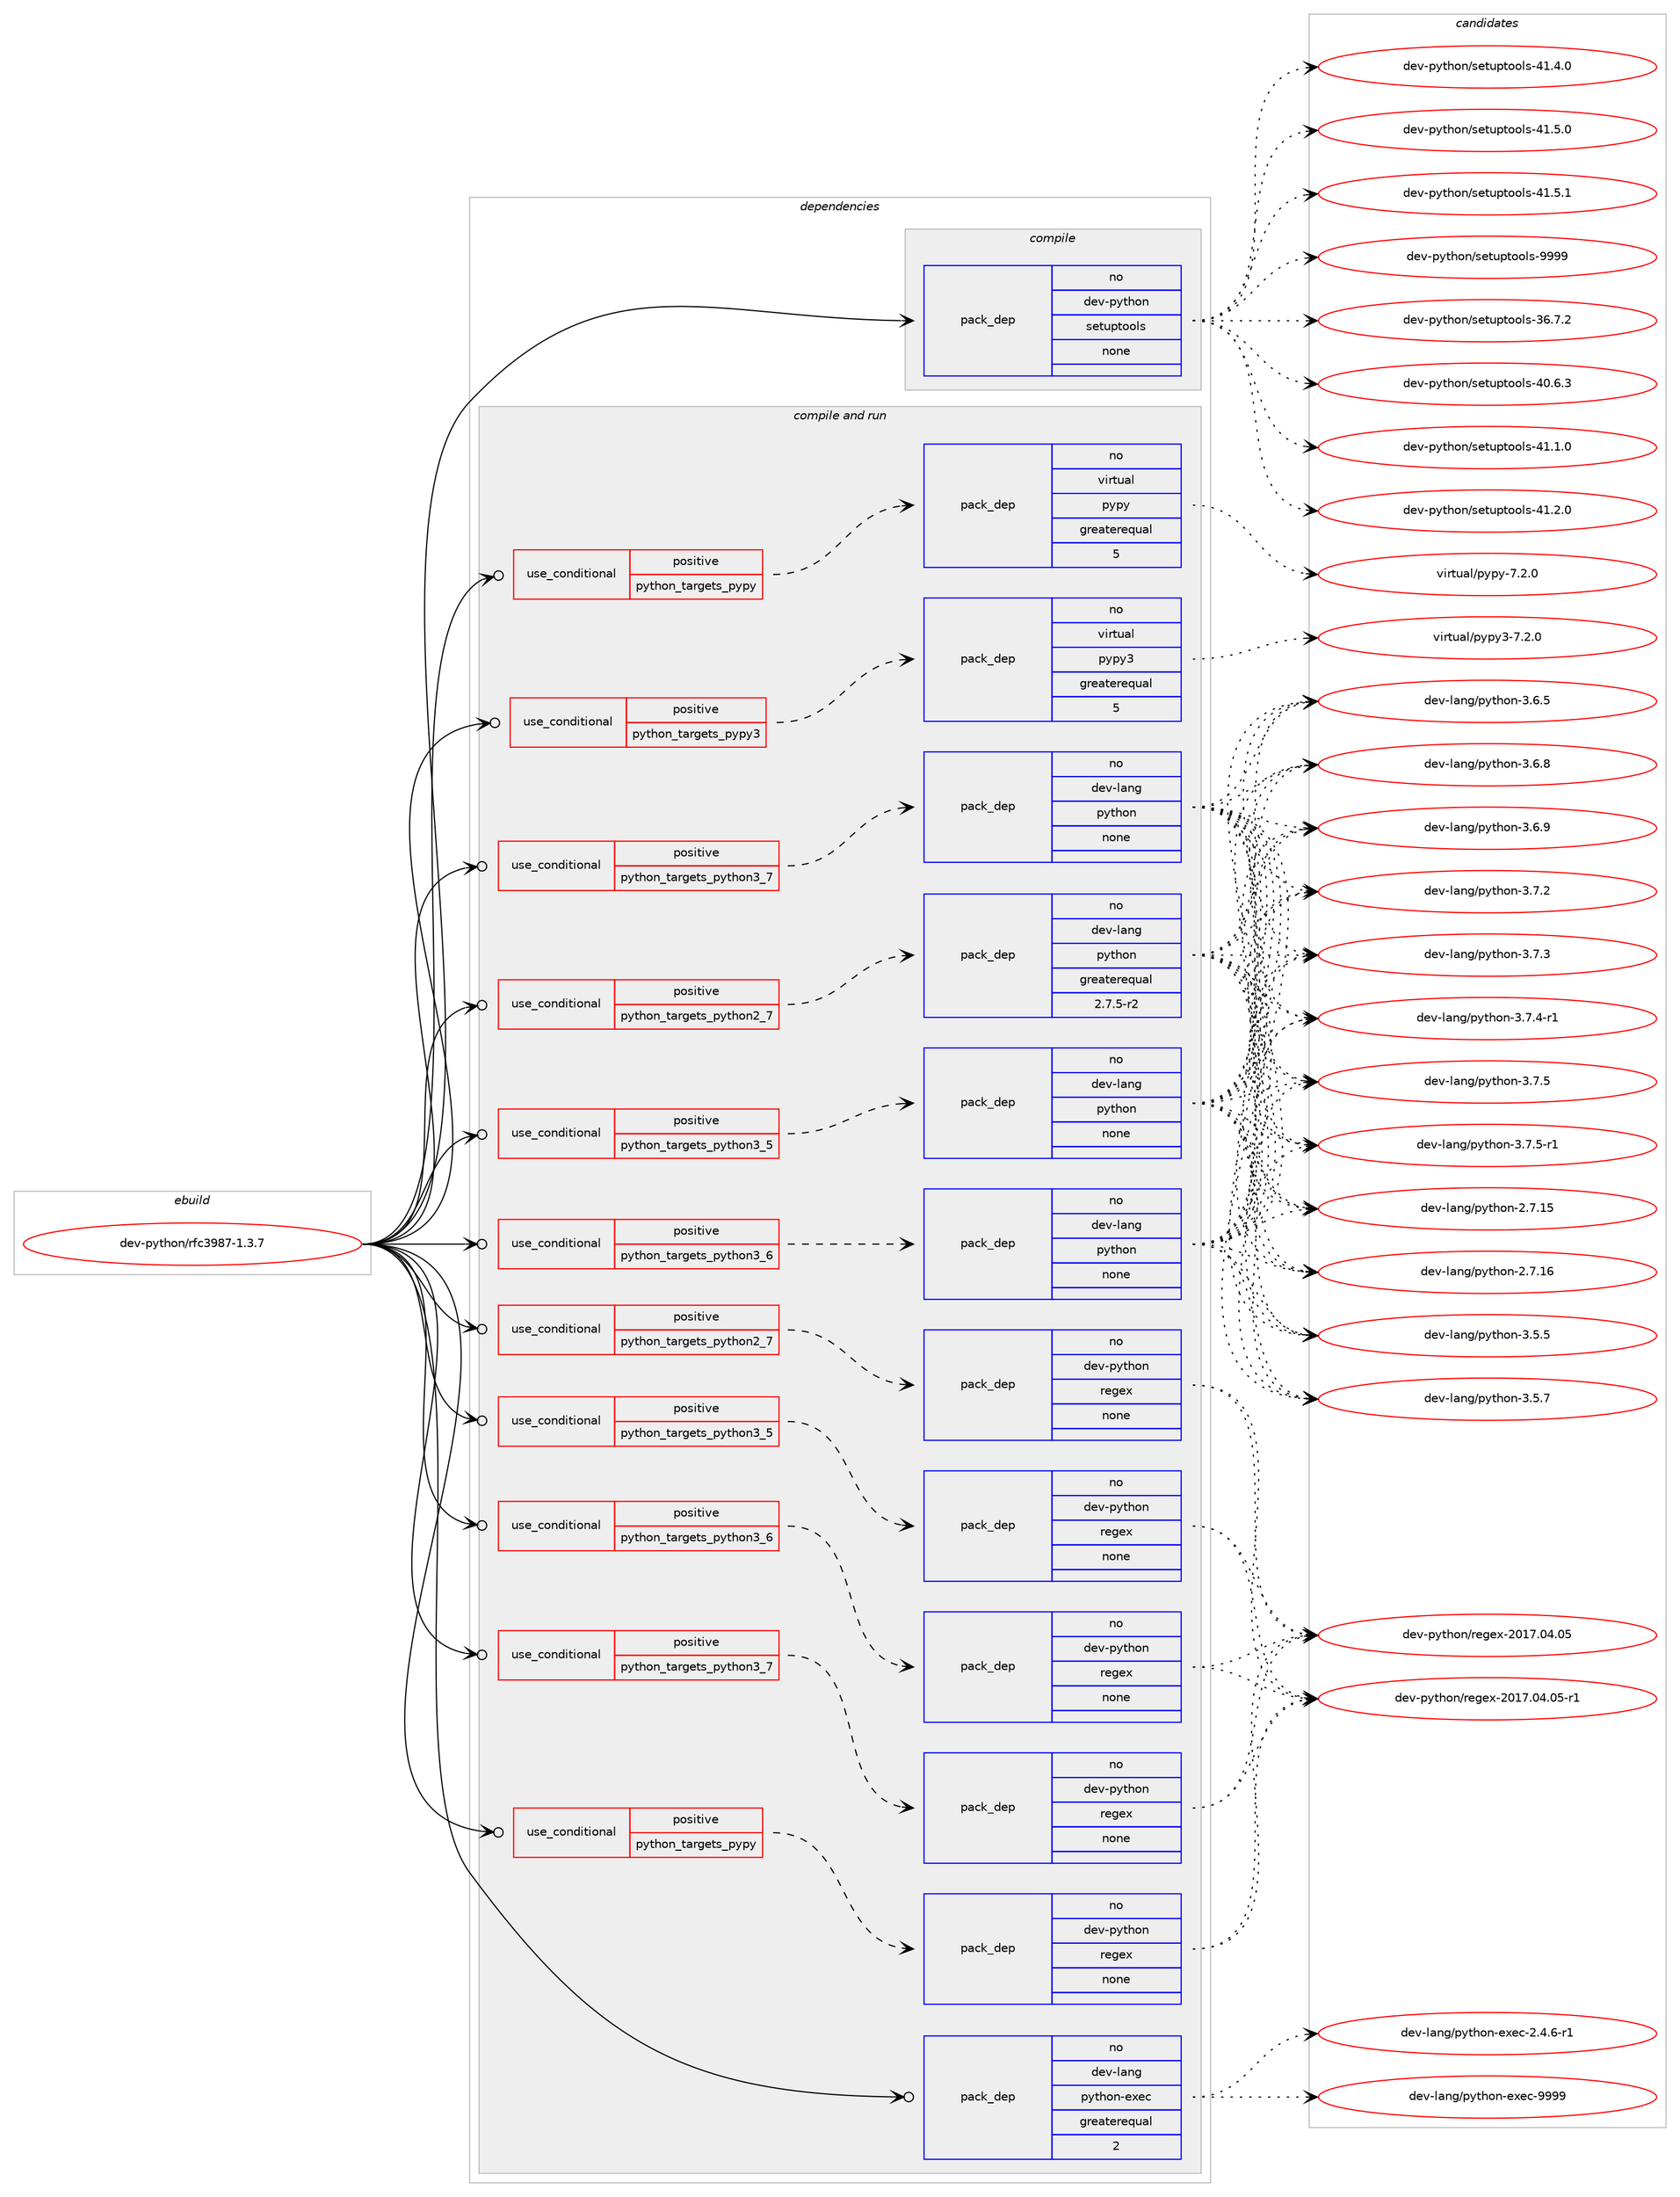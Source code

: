 digraph prolog {

# *************
# Graph options
# *************

newrank=true;
concentrate=true;
compound=true;
graph [rankdir=LR,fontname=Helvetica,fontsize=10,ranksep=1.5];#, ranksep=2.5, nodesep=0.2];
edge  [arrowhead=vee];
node  [fontname=Helvetica,fontsize=10];

# **********
# The ebuild
# **********

subgraph cluster_leftcol {
color=gray;
rank=same;
label=<<i>ebuild</i>>;
id [label="dev-python/rfc3987-1.3.7", color=red, width=4, href="../dev-python/rfc3987-1.3.7.svg"];
}

# ****************
# The dependencies
# ****************

subgraph cluster_midcol {
color=gray;
label=<<i>dependencies</i>>;
subgraph cluster_compile {
fillcolor="#eeeeee";
style=filled;
label=<<i>compile</i>>;
subgraph pack474856 {
dependency635474 [label=<<TABLE BORDER="0" CELLBORDER="1" CELLSPACING="0" CELLPADDING="4" WIDTH="220"><TR><TD ROWSPAN="6" CELLPADDING="30">pack_dep</TD></TR><TR><TD WIDTH="110">no</TD></TR><TR><TD>dev-python</TD></TR><TR><TD>setuptools</TD></TR><TR><TD>none</TD></TR><TR><TD></TD></TR></TABLE>>, shape=none, color=blue];
}
id:e -> dependency635474:w [weight=20,style="solid",arrowhead="vee"];
}
subgraph cluster_compileandrun {
fillcolor="#eeeeee";
style=filled;
label=<<i>compile and run</i>>;
subgraph cond148737 {
dependency635475 [label=<<TABLE BORDER="0" CELLBORDER="1" CELLSPACING="0" CELLPADDING="4"><TR><TD ROWSPAN="3" CELLPADDING="10">use_conditional</TD></TR><TR><TD>positive</TD></TR><TR><TD>python_targets_pypy</TD></TR></TABLE>>, shape=none, color=red];
subgraph pack474857 {
dependency635476 [label=<<TABLE BORDER="0" CELLBORDER="1" CELLSPACING="0" CELLPADDING="4" WIDTH="220"><TR><TD ROWSPAN="6" CELLPADDING="30">pack_dep</TD></TR><TR><TD WIDTH="110">no</TD></TR><TR><TD>dev-python</TD></TR><TR><TD>regex</TD></TR><TR><TD>none</TD></TR><TR><TD></TD></TR></TABLE>>, shape=none, color=blue];
}
dependency635475:e -> dependency635476:w [weight=20,style="dashed",arrowhead="vee"];
}
id:e -> dependency635475:w [weight=20,style="solid",arrowhead="odotvee"];
subgraph cond148738 {
dependency635477 [label=<<TABLE BORDER="0" CELLBORDER="1" CELLSPACING="0" CELLPADDING="4"><TR><TD ROWSPAN="3" CELLPADDING="10">use_conditional</TD></TR><TR><TD>positive</TD></TR><TR><TD>python_targets_pypy</TD></TR></TABLE>>, shape=none, color=red];
subgraph pack474858 {
dependency635478 [label=<<TABLE BORDER="0" CELLBORDER="1" CELLSPACING="0" CELLPADDING="4" WIDTH="220"><TR><TD ROWSPAN="6" CELLPADDING="30">pack_dep</TD></TR><TR><TD WIDTH="110">no</TD></TR><TR><TD>virtual</TD></TR><TR><TD>pypy</TD></TR><TR><TD>greaterequal</TD></TR><TR><TD>5</TD></TR></TABLE>>, shape=none, color=blue];
}
dependency635477:e -> dependency635478:w [weight=20,style="dashed",arrowhead="vee"];
}
id:e -> dependency635477:w [weight=20,style="solid",arrowhead="odotvee"];
subgraph cond148739 {
dependency635479 [label=<<TABLE BORDER="0" CELLBORDER="1" CELLSPACING="0" CELLPADDING="4"><TR><TD ROWSPAN="3" CELLPADDING="10">use_conditional</TD></TR><TR><TD>positive</TD></TR><TR><TD>python_targets_pypy3</TD></TR></TABLE>>, shape=none, color=red];
subgraph pack474859 {
dependency635480 [label=<<TABLE BORDER="0" CELLBORDER="1" CELLSPACING="0" CELLPADDING="4" WIDTH="220"><TR><TD ROWSPAN="6" CELLPADDING="30">pack_dep</TD></TR><TR><TD WIDTH="110">no</TD></TR><TR><TD>virtual</TD></TR><TR><TD>pypy3</TD></TR><TR><TD>greaterequal</TD></TR><TR><TD>5</TD></TR></TABLE>>, shape=none, color=blue];
}
dependency635479:e -> dependency635480:w [weight=20,style="dashed",arrowhead="vee"];
}
id:e -> dependency635479:w [weight=20,style="solid",arrowhead="odotvee"];
subgraph cond148740 {
dependency635481 [label=<<TABLE BORDER="0" CELLBORDER="1" CELLSPACING="0" CELLPADDING="4"><TR><TD ROWSPAN="3" CELLPADDING="10">use_conditional</TD></TR><TR><TD>positive</TD></TR><TR><TD>python_targets_python2_7</TD></TR></TABLE>>, shape=none, color=red];
subgraph pack474860 {
dependency635482 [label=<<TABLE BORDER="0" CELLBORDER="1" CELLSPACING="0" CELLPADDING="4" WIDTH="220"><TR><TD ROWSPAN="6" CELLPADDING="30">pack_dep</TD></TR><TR><TD WIDTH="110">no</TD></TR><TR><TD>dev-lang</TD></TR><TR><TD>python</TD></TR><TR><TD>greaterequal</TD></TR><TR><TD>2.7.5-r2</TD></TR></TABLE>>, shape=none, color=blue];
}
dependency635481:e -> dependency635482:w [weight=20,style="dashed",arrowhead="vee"];
}
id:e -> dependency635481:w [weight=20,style="solid",arrowhead="odotvee"];
subgraph cond148741 {
dependency635483 [label=<<TABLE BORDER="0" CELLBORDER="1" CELLSPACING="0" CELLPADDING="4"><TR><TD ROWSPAN="3" CELLPADDING="10">use_conditional</TD></TR><TR><TD>positive</TD></TR><TR><TD>python_targets_python2_7</TD></TR></TABLE>>, shape=none, color=red];
subgraph pack474861 {
dependency635484 [label=<<TABLE BORDER="0" CELLBORDER="1" CELLSPACING="0" CELLPADDING="4" WIDTH="220"><TR><TD ROWSPAN="6" CELLPADDING="30">pack_dep</TD></TR><TR><TD WIDTH="110">no</TD></TR><TR><TD>dev-python</TD></TR><TR><TD>regex</TD></TR><TR><TD>none</TD></TR><TR><TD></TD></TR></TABLE>>, shape=none, color=blue];
}
dependency635483:e -> dependency635484:w [weight=20,style="dashed",arrowhead="vee"];
}
id:e -> dependency635483:w [weight=20,style="solid",arrowhead="odotvee"];
subgraph cond148742 {
dependency635485 [label=<<TABLE BORDER="0" CELLBORDER="1" CELLSPACING="0" CELLPADDING="4"><TR><TD ROWSPAN="3" CELLPADDING="10">use_conditional</TD></TR><TR><TD>positive</TD></TR><TR><TD>python_targets_python3_5</TD></TR></TABLE>>, shape=none, color=red];
subgraph pack474862 {
dependency635486 [label=<<TABLE BORDER="0" CELLBORDER="1" CELLSPACING="0" CELLPADDING="4" WIDTH="220"><TR><TD ROWSPAN="6" CELLPADDING="30">pack_dep</TD></TR><TR><TD WIDTH="110">no</TD></TR><TR><TD>dev-lang</TD></TR><TR><TD>python</TD></TR><TR><TD>none</TD></TR><TR><TD></TD></TR></TABLE>>, shape=none, color=blue];
}
dependency635485:e -> dependency635486:w [weight=20,style="dashed",arrowhead="vee"];
}
id:e -> dependency635485:w [weight=20,style="solid",arrowhead="odotvee"];
subgraph cond148743 {
dependency635487 [label=<<TABLE BORDER="0" CELLBORDER="1" CELLSPACING="0" CELLPADDING="4"><TR><TD ROWSPAN="3" CELLPADDING="10">use_conditional</TD></TR><TR><TD>positive</TD></TR><TR><TD>python_targets_python3_5</TD></TR></TABLE>>, shape=none, color=red];
subgraph pack474863 {
dependency635488 [label=<<TABLE BORDER="0" CELLBORDER="1" CELLSPACING="0" CELLPADDING="4" WIDTH="220"><TR><TD ROWSPAN="6" CELLPADDING="30">pack_dep</TD></TR><TR><TD WIDTH="110">no</TD></TR><TR><TD>dev-python</TD></TR><TR><TD>regex</TD></TR><TR><TD>none</TD></TR><TR><TD></TD></TR></TABLE>>, shape=none, color=blue];
}
dependency635487:e -> dependency635488:w [weight=20,style="dashed",arrowhead="vee"];
}
id:e -> dependency635487:w [weight=20,style="solid",arrowhead="odotvee"];
subgraph cond148744 {
dependency635489 [label=<<TABLE BORDER="0" CELLBORDER="1" CELLSPACING="0" CELLPADDING="4"><TR><TD ROWSPAN="3" CELLPADDING="10">use_conditional</TD></TR><TR><TD>positive</TD></TR><TR><TD>python_targets_python3_6</TD></TR></TABLE>>, shape=none, color=red];
subgraph pack474864 {
dependency635490 [label=<<TABLE BORDER="0" CELLBORDER="1" CELLSPACING="0" CELLPADDING="4" WIDTH="220"><TR><TD ROWSPAN="6" CELLPADDING="30">pack_dep</TD></TR><TR><TD WIDTH="110">no</TD></TR><TR><TD>dev-lang</TD></TR><TR><TD>python</TD></TR><TR><TD>none</TD></TR><TR><TD></TD></TR></TABLE>>, shape=none, color=blue];
}
dependency635489:e -> dependency635490:w [weight=20,style="dashed",arrowhead="vee"];
}
id:e -> dependency635489:w [weight=20,style="solid",arrowhead="odotvee"];
subgraph cond148745 {
dependency635491 [label=<<TABLE BORDER="0" CELLBORDER="1" CELLSPACING="0" CELLPADDING="4"><TR><TD ROWSPAN="3" CELLPADDING="10">use_conditional</TD></TR><TR><TD>positive</TD></TR><TR><TD>python_targets_python3_6</TD></TR></TABLE>>, shape=none, color=red];
subgraph pack474865 {
dependency635492 [label=<<TABLE BORDER="0" CELLBORDER="1" CELLSPACING="0" CELLPADDING="4" WIDTH="220"><TR><TD ROWSPAN="6" CELLPADDING="30">pack_dep</TD></TR><TR><TD WIDTH="110">no</TD></TR><TR><TD>dev-python</TD></TR><TR><TD>regex</TD></TR><TR><TD>none</TD></TR><TR><TD></TD></TR></TABLE>>, shape=none, color=blue];
}
dependency635491:e -> dependency635492:w [weight=20,style="dashed",arrowhead="vee"];
}
id:e -> dependency635491:w [weight=20,style="solid",arrowhead="odotvee"];
subgraph cond148746 {
dependency635493 [label=<<TABLE BORDER="0" CELLBORDER="1" CELLSPACING="0" CELLPADDING="4"><TR><TD ROWSPAN="3" CELLPADDING="10">use_conditional</TD></TR><TR><TD>positive</TD></TR><TR><TD>python_targets_python3_7</TD></TR></TABLE>>, shape=none, color=red];
subgraph pack474866 {
dependency635494 [label=<<TABLE BORDER="0" CELLBORDER="1" CELLSPACING="0" CELLPADDING="4" WIDTH="220"><TR><TD ROWSPAN="6" CELLPADDING="30">pack_dep</TD></TR><TR><TD WIDTH="110">no</TD></TR><TR><TD>dev-lang</TD></TR><TR><TD>python</TD></TR><TR><TD>none</TD></TR><TR><TD></TD></TR></TABLE>>, shape=none, color=blue];
}
dependency635493:e -> dependency635494:w [weight=20,style="dashed",arrowhead="vee"];
}
id:e -> dependency635493:w [weight=20,style="solid",arrowhead="odotvee"];
subgraph cond148747 {
dependency635495 [label=<<TABLE BORDER="0" CELLBORDER="1" CELLSPACING="0" CELLPADDING="4"><TR><TD ROWSPAN="3" CELLPADDING="10">use_conditional</TD></TR><TR><TD>positive</TD></TR><TR><TD>python_targets_python3_7</TD></TR></TABLE>>, shape=none, color=red];
subgraph pack474867 {
dependency635496 [label=<<TABLE BORDER="0" CELLBORDER="1" CELLSPACING="0" CELLPADDING="4" WIDTH="220"><TR><TD ROWSPAN="6" CELLPADDING="30">pack_dep</TD></TR><TR><TD WIDTH="110">no</TD></TR><TR><TD>dev-python</TD></TR><TR><TD>regex</TD></TR><TR><TD>none</TD></TR><TR><TD></TD></TR></TABLE>>, shape=none, color=blue];
}
dependency635495:e -> dependency635496:w [weight=20,style="dashed",arrowhead="vee"];
}
id:e -> dependency635495:w [weight=20,style="solid",arrowhead="odotvee"];
subgraph pack474868 {
dependency635497 [label=<<TABLE BORDER="0" CELLBORDER="1" CELLSPACING="0" CELLPADDING="4" WIDTH="220"><TR><TD ROWSPAN="6" CELLPADDING="30">pack_dep</TD></TR><TR><TD WIDTH="110">no</TD></TR><TR><TD>dev-lang</TD></TR><TR><TD>python-exec</TD></TR><TR><TD>greaterequal</TD></TR><TR><TD>2</TD></TR></TABLE>>, shape=none, color=blue];
}
id:e -> dependency635497:w [weight=20,style="solid",arrowhead="odotvee"];
}
subgraph cluster_run {
fillcolor="#eeeeee";
style=filled;
label=<<i>run</i>>;
}
}

# **************
# The candidates
# **************

subgraph cluster_choices {
rank=same;
color=gray;
label=<<i>candidates</i>>;

subgraph choice474856 {
color=black;
nodesep=1;
choice100101118451121211161041111104711510111611711211611111110811545515446554650 [label="dev-python/setuptools-36.7.2", color=red, width=4,href="../dev-python/setuptools-36.7.2.svg"];
choice100101118451121211161041111104711510111611711211611111110811545524846544651 [label="dev-python/setuptools-40.6.3", color=red, width=4,href="../dev-python/setuptools-40.6.3.svg"];
choice100101118451121211161041111104711510111611711211611111110811545524946494648 [label="dev-python/setuptools-41.1.0", color=red, width=4,href="../dev-python/setuptools-41.1.0.svg"];
choice100101118451121211161041111104711510111611711211611111110811545524946504648 [label="dev-python/setuptools-41.2.0", color=red, width=4,href="../dev-python/setuptools-41.2.0.svg"];
choice100101118451121211161041111104711510111611711211611111110811545524946524648 [label="dev-python/setuptools-41.4.0", color=red, width=4,href="../dev-python/setuptools-41.4.0.svg"];
choice100101118451121211161041111104711510111611711211611111110811545524946534648 [label="dev-python/setuptools-41.5.0", color=red, width=4,href="../dev-python/setuptools-41.5.0.svg"];
choice100101118451121211161041111104711510111611711211611111110811545524946534649 [label="dev-python/setuptools-41.5.1", color=red, width=4,href="../dev-python/setuptools-41.5.1.svg"];
choice10010111845112121116104111110471151011161171121161111111081154557575757 [label="dev-python/setuptools-9999", color=red, width=4,href="../dev-python/setuptools-9999.svg"];
dependency635474:e -> choice100101118451121211161041111104711510111611711211611111110811545515446554650:w [style=dotted,weight="100"];
dependency635474:e -> choice100101118451121211161041111104711510111611711211611111110811545524846544651:w [style=dotted,weight="100"];
dependency635474:e -> choice100101118451121211161041111104711510111611711211611111110811545524946494648:w [style=dotted,weight="100"];
dependency635474:e -> choice100101118451121211161041111104711510111611711211611111110811545524946504648:w [style=dotted,weight="100"];
dependency635474:e -> choice100101118451121211161041111104711510111611711211611111110811545524946524648:w [style=dotted,weight="100"];
dependency635474:e -> choice100101118451121211161041111104711510111611711211611111110811545524946534648:w [style=dotted,weight="100"];
dependency635474:e -> choice100101118451121211161041111104711510111611711211611111110811545524946534649:w [style=dotted,weight="100"];
dependency635474:e -> choice10010111845112121116104111110471151011161171121161111111081154557575757:w [style=dotted,weight="100"];
}
subgraph choice474857 {
color=black;
nodesep=1;
choice10010111845112121116104111110471141011031011204550484955464852464853 [label="dev-python/regex-2017.04.05", color=red, width=4,href="../dev-python/regex-2017.04.05.svg"];
choice100101118451121211161041111104711410110310112045504849554648524648534511449 [label="dev-python/regex-2017.04.05-r1", color=red, width=4,href="../dev-python/regex-2017.04.05-r1.svg"];
dependency635476:e -> choice10010111845112121116104111110471141011031011204550484955464852464853:w [style=dotted,weight="100"];
dependency635476:e -> choice100101118451121211161041111104711410110310112045504849554648524648534511449:w [style=dotted,weight="100"];
}
subgraph choice474858 {
color=black;
nodesep=1;
choice1181051141161179710847112121112121455546504648 [label="virtual/pypy-7.2.0", color=red, width=4,href="../virtual/pypy-7.2.0.svg"];
dependency635478:e -> choice1181051141161179710847112121112121455546504648:w [style=dotted,weight="100"];
}
subgraph choice474859 {
color=black;
nodesep=1;
choice118105114116117971084711212111212151455546504648 [label="virtual/pypy3-7.2.0", color=red, width=4,href="../virtual/pypy3-7.2.0.svg"];
dependency635480:e -> choice118105114116117971084711212111212151455546504648:w [style=dotted,weight="100"];
}
subgraph choice474860 {
color=black;
nodesep=1;
choice10010111845108971101034711212111610411111045504655464953 [label="dev-lang/python-2.7.15", color=red, width=4,href="../dev-lang/python-2.7.15.svg"];
choice10010111845108971101034711212111610411111045504655464954 [label="dev-lang/python-2.7.16", color=red, width=4,href="../dev-lang/python-2.7.16.svg"];
choice100101118451089711010347112121116104111110455146534653 [label="dev-lang/python-3.5.5", color=red, width=4,href="../dev-lang/python-3.5.5.svg"];
choice100101118451089711010347112121116104111110455146534655 [label="dev-lang/python-3.5.7", color=red, width=4,href="../dev-lang/python-3.5.7.svg"];
choice100101118451089711010347112121116104111110455146544653 [label="dev-lang/python-3.6.5", color=red, width=4,href="../dev-lang/python-3.6.5.svg"];
choice100101118451089711010347112121116104111110455146544656 [label="dev-lang/python-3.6.8", color=red, width=4,href="../dev-lang/python-3.6.8.svg"];
choice100101118451089711010347112121116104111110455146544657 [label="dev-lang/python-3.6.9", color=red, width=4,href="../dev-lang/python-3.6.9.svg"];
choice100101118451089711010347112121116104111110455146554650 [label="dev-lang/python-3.7.2", color=red, width=4,href="../dev-lang/python-3.7.2.svg"];
choice100101118451089711010347112121116104111110455146554651 [label="dev-lang/python-3.7.3", color=red, width=4,href="../dev-lang/python-3.7.3.svg"];
choice1001011184510897110103471121211161041111104551465546524511449 [label="dev-lang/python-3.7.4-r1", color=red, width=4,href="../dev-lang/python-3.7.4-r1.svg"];
choice100101118451089711010347112121116104111110455146554653 [label="dev-lang/python-3.7.5", color=red, width=4,href="../dev-lang/python-3.7.5.svg"];
choice1001011184510897110103471121211161041111104551465546534511449 [label="dev-lang/python-3.7.5-r1", color=red, width=4,href="../dev-lang/python-3.7.5-r1.svg"];
dependency635482:e -> choice10010111845108971101034711212111610411111045504655464953:w [style=dotted,weight="100"];
dependency635482:e -> choice10010111845108971101034711212111610411111045504655464954:w [style=dotted,weight="100"];
dependency635482:e -> choice100101118451089711010347112121116104111110455146534653:w [style=dotted,weight="100"];
dependency635482:e -> choice100101118451089711010347112121116104111110455146534655:w [style=dotted,weight="100"];
dependency635482:e -> choice100101118451089711010347112121116104111110455146544653:w [style=dotted,weight="100"];
dependency635482:e -> choice100101118451089711010347112121116104111110455146544656:w [style=dotted,weight="100"];
dependency635482:e -> choice100101118451089711010347112121116104111110455146544657:w [style=dotted,weight="100"];
dependency635482:e -> choice100101118451089711010347112121116104111110455146554650:w [style=dotted,weight="100"];
dependency635482:e -> choice100101118451089711010347112121116104111110455146554651:w [style=dotted,weight="100"];
dependency635482:e -> choice1001011184510897110103471121211161041111104551465546524511449:w [style=dotted,weight="100"];
dependency635482:e -> choice100101118451089711010347112121116104111110455146554653:w [style=dotted,weight="100"];
dependency635482:e -> choice1001011184510897110103471121211161041111104551465546534511449:w [style=dotted,weight="100"];
}
subgraph choice474861 {
color=black;
nodesep=1;
choice10010111845112121116104111110471141011031011204550484955464852464853 [label="dev-python/regex-2017.04.05", color=red, width=4,href="../dev-python/regex-2017.04.05.svg"];
choice100101118451121211161041111104711410110310112045504849554648524648534511449 [label="dev-python/regex-2017.04.05-r1", color=red, width=4,href="../dev-python/regex-2017.04.05-r1.svg"];
dependency635484:e -> choice10010111845112121116104111110471141011031011204550484955464852464853:w [style=dotted,weight="100"];
dependency635484:e -> choice100101118451121211161041111104711410110310112045504849554648524648534511449:w [style=dotted,weight="100"];
}
subgraph choice474862 {
color=black;
nodesep=1;
choice10010111845108971101034711212111610411111045504655464953 [label="dev-lang/python-2.7.15", color=red, width=4,href="../dev-lang/python-2.7.15.svg"];
choice10010111845108971101034711212111610411111045504655464954 [label="dev-lang/python-2.7.16", color=red, width=4,href="../dev-lang/python-2.7.16.svg"];
choice100101118451089711010347112121116104111110455146534653 [label="dev-lang/python-3.5.5", color=red, width=4,href="../dev-lang/python-3.5.5.svg"];
choice100101118451089711010347112121116104111110455146534655 [label="dev-lang/python-3.5.7", color=red, width=4,href="../dev-lang/python-3.5.7.svg"];
choice100101118451089711010347112121116104111110455146544653 [label="dev-lang/python-3.6.5", color=red, width=4,href="../dev-lang/python-3.6.5.svg"];
choice100101118451089711010347112121116104111110455146544656 [label="dev-lang/python-3.6.8", color=red, width=4,href="../dev-lang/python-3.6.8.svg"];
choice100101118451089711010347112121116104111110455146544657 [label="dev-lang/python-3.6.9", color=red, width=4,href="../dev-lang/python-3.6.9.svg"];
choice100101118451089711010347112121116104111110455146554650 [label="dev-lang/python-3.7.2", color=red, width=4,href="../dev-lang/python-3.7.2.svg"];
choice100101118451089711010347112121116104111110455146554651 [label="dev-lang/python-3.7.3", color=red, width=4,href="../dev-lang/python-3.7.3.svg"];
choice1001011184510897110103471121211161041111104551465546524511449 [label="dev-lang/python-3.7.4-r1", color=red, width=4,href="../dev-lang/python-3.7.4-r1.svg"];
choice100101118451089711010347112121116104111110455146554653 [label="dev-lang/python-3.7.5", color=red, width=4,href="../dev-lang/python-3.7.5.svg"];
choice1001011184510897110103471121211161041111104551465546534511449 [label="dev-lang/python-3.7.5-r1", color=red, width=4,href="../dev-lang/python-3.7.5-r1.svg"];
dependency635486:e -> choice10010111845108971101034711212111610411111045504655464953:w [style=dotted,weight="100"];
dependency635486:e -> choice10010111845108971101034711212111610411111045504655464954:w [style=dotted,weight="100"];
dependency635486:e -> choice100101118451089711010347112121116104111110455146534653:w [style=dotted,weight="100"];
dependency635486:e -> choice100101118451089711010347112121116104111110455146534655:w [style=dotted,weight="100"];
dependency635486:e -> choice100101118451089711010347112121116104111110455146544653:w [style=dotted,weight="100"];
dependency635486:e -> choice100101118451089711010347112121116104111110455146544656:w [style=dotted,weight="100"];
dependency635486:e -> choice100101118451089711010347112121116104111110455146544657:w [style=dotted,weight="100"];
dependency635486:e -> choice100101118451089711010347112121116104111110455146554650:w [style=dotted,weight="100"];
dependency635486:e -> choice100101118451089711010347112121116104111110455146554651:w [style=dotted,weight="100"];
dependency635486:e -> choice1001011184510897110103471121211161041111104551465546524511449:w [style=dotted,weight="100"];
dependency635486:e -> choice100101118451089711010347112121116104111110455146554653:w [style=dotted,weight="100"];
dependency635486:e -> choice1001011184510897110103471121211161041111104551465546534511449:w [style=dotted,weight="100"];
}
subgraph choice474863 {
color=black;
nodesep=1;
choice10010111845112121116104111110471141011031011204550484955464852464853 [label="dev-python/regex-2017.04.05", color=red, width=4,href="../dev-python/regex-2017.04.05.svg"];
choice100101118451121211161041111104711410110310112045504849554648524648534511449 [label="dev-python/regex-2017.04.05-r1", color=red, width=4,href="../dev-python/regex-2017.04.05-r1.svg"];
dependency635488:e -> choice10010111845112121116104111110471141011031011204550484955464852464853:w [style=dotted,weight="100"];
dependency635488:e -> choice100101118451121211161041111104711410110310112045504849554648524648534511449:w [style=dotted,weight="100"];
}
subgraph choice474864 {
color=black;
nodesep=1;
choice10010111845108971101034711212111610411111045504655464953 [label="dev-lang/python-2.7.15", color=red, width=4,href="../dev-lang/python-2.7.15.svg"];
choice10010111845108971101034711212111610411111045504655464954 [label="dev-lang/python-2.7.16", color=red, width=4,href="../dev-lang/python-2.7.16.svg"];
choice100101118451089711010347112121116104111110455146534653 [label="dev-lang/python-3.5.5", color=red, width=4,href="../dev-lang/python-3.5.5.svg"];
choice100101118451089711010347112121116104111110455146534655 [label="dev-lang/python-3.5.7", color=red, width=4,href="../dev-lang/python-3.5.7.svg"];
choice100101118451089711010347112121116104111110455146544653 [label="dev-lang/python-3.6.5", color=red, width=4,href="../dev-lang/python-3.6.5.svg"];
choice100101118451089711010347112121116104111110455146544656 [label="dev-lang/python-3.6.8", color=red, width=4,href="../dev-lang/python-3.6.8.svg"];
choice100101118451089711010347112121116104111110455146544657 [label="dev-lang/python-3.6.9", color=red, width=4,href="../dev-lang/python-3.6.9.svg"];
choice100101118451089711010347112121116104111110455146554650 [label="dev-lang/python-3.7.2", color=red, width=4,href="../dev-lang/python-3.7.2.svg"];
choice100101118451089711010347112121116104111110455146554651 [label="dev-lang/python-3.7.3", color=red, width=4,href="../dev-lang/python-3.7.3.svg"];
choice1001011184510897110103471121211161041111104551465546524511449 [label="dev-lang/python-3.7.4-r1", color=red, width=4,href="../dev-lang/python-3.7.4-r1.svg"];
choice100101118451089711010347112121116104111110455146554653 [label="dev-lang/python-3.7.5", color=red, width=4,href="../dev-lang/python-3.7.5.svg"];
choice1001011184510897110103471121211161041111104551465546534511449 [label="dev-lang/python-3.7.5-r1", color=red, width=4,href="../dev-lang/python-3.7.5-r1.svg"];
dependency635490:e -> choice10010111845108971101034711212111610411111045504655464953:w [style=dotted,weight="100"];
dependency635490:e -> choice10010111845108971101034711212111610411111045504655464954:w [style=dotted,weight="100"];
dependency635490:e -> choice100101118451089711010347112121116104111110455146534653:w [style=dotted,weight="100"];
dependency635490:e -> choice100101118451089711010347112121116104111110455146534655:w [style=dotted,weight="100"];
dependency635490:e -> choice100101118451089711010347112121116104111110455146544653:w [style=dotted,weight="100"];
dependency635490:e -> choice100101118451089711010347112121116104111110455146544656:w [style=dotted,weight="100"];
dependency635490:e -> choice100101118451089711010347112121116104111110455146544657:w [style=dotted,weight="100"];
dependency635490:e -> choice100101118451089711010347112121116104111110455146554650:w [style=dotted,weight="100"];
dependency635490:e -> choice100101118451089711010347112121116104111110455146554651:w [style=dotted,weight="100"];
dependency635490:e -> choice1001011184510897110103471121211161041111104551465546524511449:w [style=dotted,weight="100"];
dependency635490:e -> choice100101118451089711010347112121116104111110455146554653:w [style=dotted,weight="100"];
dependency635490:e -> choice1001011184510897110103471121211161041111104551465546534511449:w [style=dotted,weight="100"];
}
subgraph choice474865 {
color=black;
nodesep=1;
choice10010111845112121116104111110471141011031011204550484955464852464853 [label="dev-python/regex-2017.04.05", color=red, width=4,href="../dev-python/regex-2017.04.05.svg"];
choice100101118451121211161041111104711410110310112045504849554648524648534511449 [label="dev-python/regex-2017.04.05-r1", color=red, width=4,href="../dev-python/regex-2017.04.05-r1.svg"];
dependency635492:e -> choice10010111845112121116104111110471141011031011204550484955464852464853:w [style=dotted,weight="100"];
dependency635492:e -> choice100101118451121211161041111104711410110310112045504849554648524648534511449:w [style=dotted,weight="100"];
}
subgraph choice474866 {
color=black;
nodesep=1;
choice10010111845108971101034711212111610411111045504655464953 [label="dev-lang/python-2.7.15", color=red, width=4,href="../dev-lang/python-2.7.15.svg"];
choice10010111845108971101034711212111610411111045504655464954 [label="dev-lang/python-2.7.16", color=red, width=4,href="../dev-lang/python-2.7.16.svg"];
choice100101118451089711010347112121116104111110455146534653 [label="dev-lang/python-3.5.5", color=red, width=4,href="../dev-lang/python-3.5.5.svg"];
choice100101118451089711010347112121116104111110455146534655 [label="dev-lang/python-3.5.7", color=red, width=4,href="../dev-lang/python-3.5.7.svg"];
choice100101118451089711010347112121116104111110455146544653 [label="dev-lang/python-3.6.5", color=red, width=4,href="../dev-lang/python-3.6.5.svg"];
choice100101118451089711010347112121116104111110455146544656 [label="dev-lang/python-3.6.8", color=red, width=4,href="../dev-lang/python-3.6.8.svg"];
choice100101118451089711010347112121116104111110455146544657 [label="dev-lang/python-3.6.9", color=red, width=4,href="../dev-lang/python-3.6.9.svg"];
choice100101118451089711010347112121116104111110455146554650 [label="dev-lang/python-3.7.2", color=red, width=4,href="../dev-lang/python-3.7.2.svg"];
choice100101118451089711010347112121116104111110455146554651 [label="dev-lang/python-3.7.3", color=red, width=4,href="../dev-lang/python-3.7.3.svg"];
choice1001011184510897110103471121211161041111104551465546524511449 [label="dev-lang/python-3.7.4-r1", color=red, width=4,href="../dev-lang/python-3.7.4-r1.svg"];
choice100101118451089711010347112121116104111110455146554653 [label="dev-lang/python-3.7.5", color=red, width=4,href="../dev-lang/python-3.7.5.svg"];
choice1001011184510897110103471121211161041111104551465546534511449 [label="dev-lang/python-3.7.5-r1", color=red, width=4,href="../dev-lang/python-3.7.5-r1.svg"];
dependency635494:e -> choice10010111845108971101034711212111610411111045504655464953:w [style=dotted,weight="100"];
dependency635494:e -> choice10010111845108971101034711212111610411111045504655464954:w [style=dotted,weight="100"];
dependency635494:e -> choice100101118451089711010347112121116104111110455146534653:w [style=dotted,weight="100"];
dependency635494:e -> choice100101118451089711010347112121116104111110455146534655:w [style=dotted,weight="100"];
dependency635494:e -> choice100101118451089711010347112121116104111110455146544653:w [style=dotted,weight="100"];
dependency635494:e -> choice100101118451089711010347112121116104111110455146544656:w [style=dotted,weight="100"];
dependency635494:e -> choice100101118451089711010347112121116104111110455146544657:w [style=dotted,weight="100"];
dependency635494:e -> choice100101118451089711010347112121116104111110455146554650:w [style=dotted,weight="100"];
dependency635494:e -> choice100101118451089711010347112121116104111110455146554651:w [style=dotted,weight="100"];
dependency635494:e -> choice1001011184510897110103471121211161041111104551465546524511449:w [style=dotted,weight="100"];
dependency635494:e -> choice100101118451089711010347112121116104111110455146554653:w [style=dotted,weight="100"];
dependency635494:e -> choice1001011184510897110103471121211161041111104551465546534511449:w [style=dotted,weight="100"];
}
subgraph choice474867 {
color=black;
nodesep=1;
choice10010111845112121116104111110471141011031011204550484955464852464853 [label="dev-python/regex-2017.04.05", color=red, width=4,href="../dev-python/regex-2017.04.05.svg"];
choice100101118451121211161041111104711410110310112045504849554648524648534511449 [label="dev-python/regex-2017.04.05-r1", color=red, width=4,href="../dev-python/regex-2017.04.05-r1.svg"];
dependency635496:e -> choice10010111845112121116104111110471141011031011204550484955464852464853:w [style=dotted,weight="100"];
dependency635496:e -> choice100101118451121211161041111104711410110310112045504849554648524648534511449:w [style=dotted,weight="100"];
}
subgraph choice474868 {
color=black;
nodesep=1;
choice10010111845108971101034711212111610411111045101120101994550465246544511449 [label="dev-lang/python-exec-2.4.6-r1", color=red, width=4,href="../dev-lang/python-exec-2.4.6-r1.svg"];
choice10010111845108971101034711212111610411111045101120101994557575757 [label="dev-lang/python-exec-9999", color=red, width=4,href="../dev-lang/python-exec-9999.svg"];
dependency635497:e -> choice10010111845108971101034711212111610411111045101120101994550465246544511449:w [style=dotted,weight="100"];
dependency635497:e -> choice10010111845108971101034711212111610411111045101120101994557575757:w [style=dotted,weight="100"];
}
}

}
